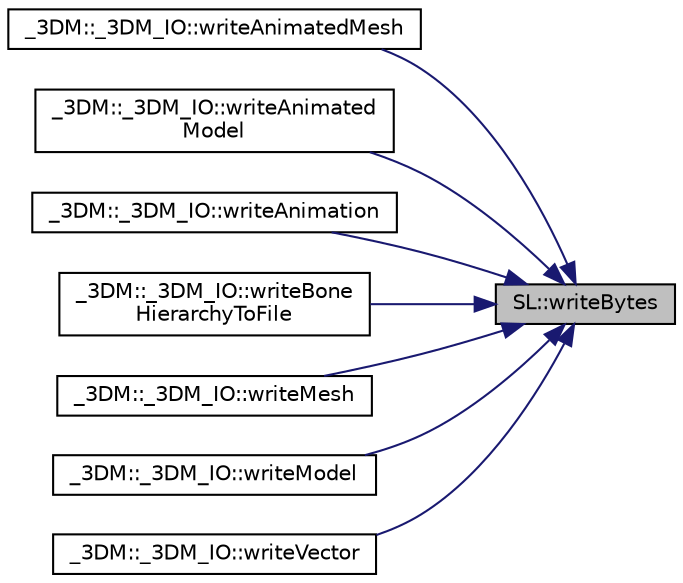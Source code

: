 digraph "SL::writeBytes"
{
 // INTERACTIVE_SVG=YES
 // LATEX_PDF_SIZE
  edge [fontname="Helvetica",fontsize="10",labelfontname="Helvetica",labelfontsize="10"];
  node [fontname="Helvetica",fontsize="10",shape=record];
  rankdir="RL";
  Node1 [label="SL::writeBytes",height=0.2,width=0.4,color="black", fillcolor="grey75", style="filled", fontcolor="black",tooltip=" "];
  Node1 -> Node2 [dir="back",color="midnightblue",fontsize="10",style="solid",fontname="Helvetica"];
  Node2 [label="_3DM::_3DM_IO::writeAnimatedMesh",height=0.2,width=0.4,color="black", fillcolor="white", style="filled",URL="$d5/d7a/class__3_d_m_1_1__3_d_m___i_o.html#a041db3b5a78da9c4ba7b0cbc0ea86986",tooltip=" "];
  Node1 -> Node3 [dir="back",color="midnightblue",fontsize="10",style="solid",fontname="Helvetica"];
  Node3 [label="_3DM::_3DM_IO::writeAnimated\lModel",height=0.2,width=0.4,color="black", fillcolor="white", style="filled",URL="$d5/d7a/class__3_d_m_1_1__3_d_m___i_o.html#a7d724d607c2d5975789228e3e2e68dbb",tooltip=" "];
  Node1 -> Node4 [dir="back",color="midnightblue",fontsize="10",style="solid",fontname="Helvetica"];
  Node4 [label="_3DM::_3DM_IO::writeAnimation",height=0.2,width=0.4,color="black", fillcolor="white", style="filled",URL="$d5/d7a/class__3_d_m_1_1__3_d_m___i_o.html#afdfc3a5d522b493dc40ad656f591720a",tooltip=" "];
  Node1 -> Node5 [dir="back",color="midnightblue",fontsize="10",style="solid",fontname="Helvetica"];
  Node5 [label="_3DM::_3DM_IO::writeBone\lHierarchyToFile",height=0.2,width=0.4,color="black", fillcolor="white", style="filled",URL="$d5/d7a/class__3_d_m_1_1__3_d_m___i_o.html#a9be1333cb5376e21d8b89b334eb5cf3b",tooltip=" "];
  Node1 -> Node6 [dir="back",color="midnightblue",fontsize="10",style="solid",fontname="Helvetica"];
  Node6 [label="_3DM::_3DM_IO::writeMesh",height=0.2,width=0.4,color="black", fillcolor="white", style="filled",URL="$d5/d7a/class__3_d_m_1_1__3_d_m___i_o.html#aae67780e49130059cf97e47880844051",tooltip=" "];
  Node1 -> Node7 [dir="back",color="midnightblue",fontsize="10",style="solid",fontname="Helvetica"];
  Node7 [label="_3DM::_3DM_IO::writeModel",height=0.2,width=0.4,color="black", fillcolor="white", style="filled",URL="$d5/d7a/class__3_d_m_1_1__3_d_m___i_o.html#a05b803b5bb72ae137728de0228fe4c41",tooltip=" "];
  Node1 -> Node8 [dir="back",color="midnightblue",fontsize="10",style="solid",fontname="Helvetica"];
  Node8 [label="_3DM::_3DM_IO::writeVector",height=0.2,width=0.4,color="black", fillcolor="white", style="filled",URL="$d5/d7a/class__3_d_m_1_1__3_d_m___i_o.html#ad5cad5f0a3d9cf7af992b9fdfd98fcaf",tooltip=" "];
}
